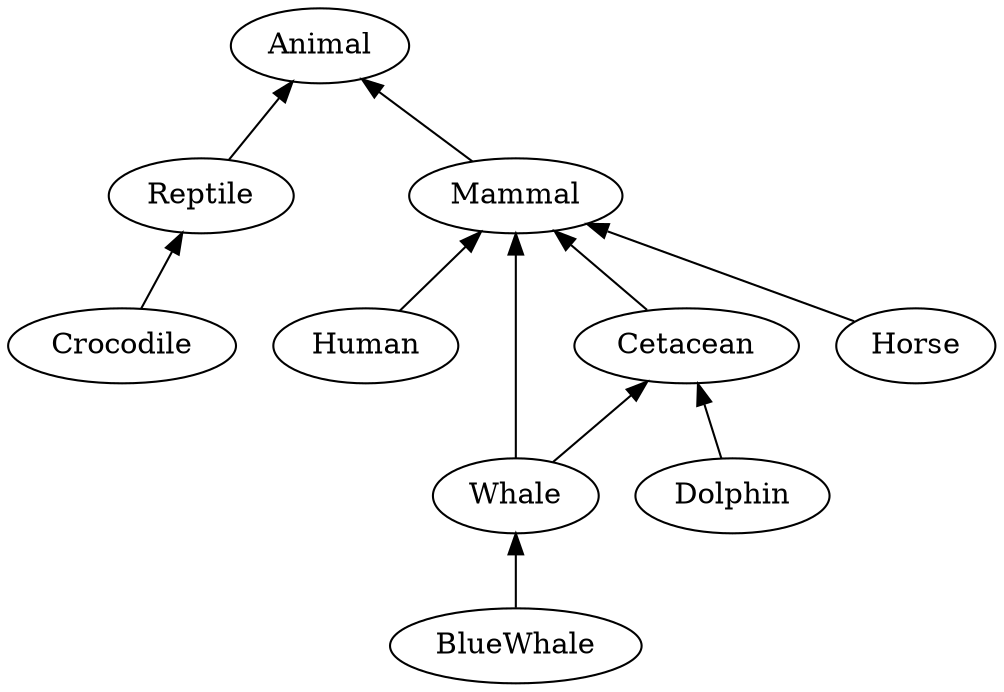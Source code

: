 digraph test {
rankdir = BT;
 Mammal ->  Animal ;
 Reptile ->  Animal ;
 Human ->  Mammal ;
 Cetacean ->  Mammal ;
 Whale ->  Cetacean ;
 BlueWhale ->  Whale ;
 Dolphin ->  Cetacean ;
 Horse ->  Mammal ;
 Whale ->  Mammal ;
 Crocodile ->  Reptile 
}
